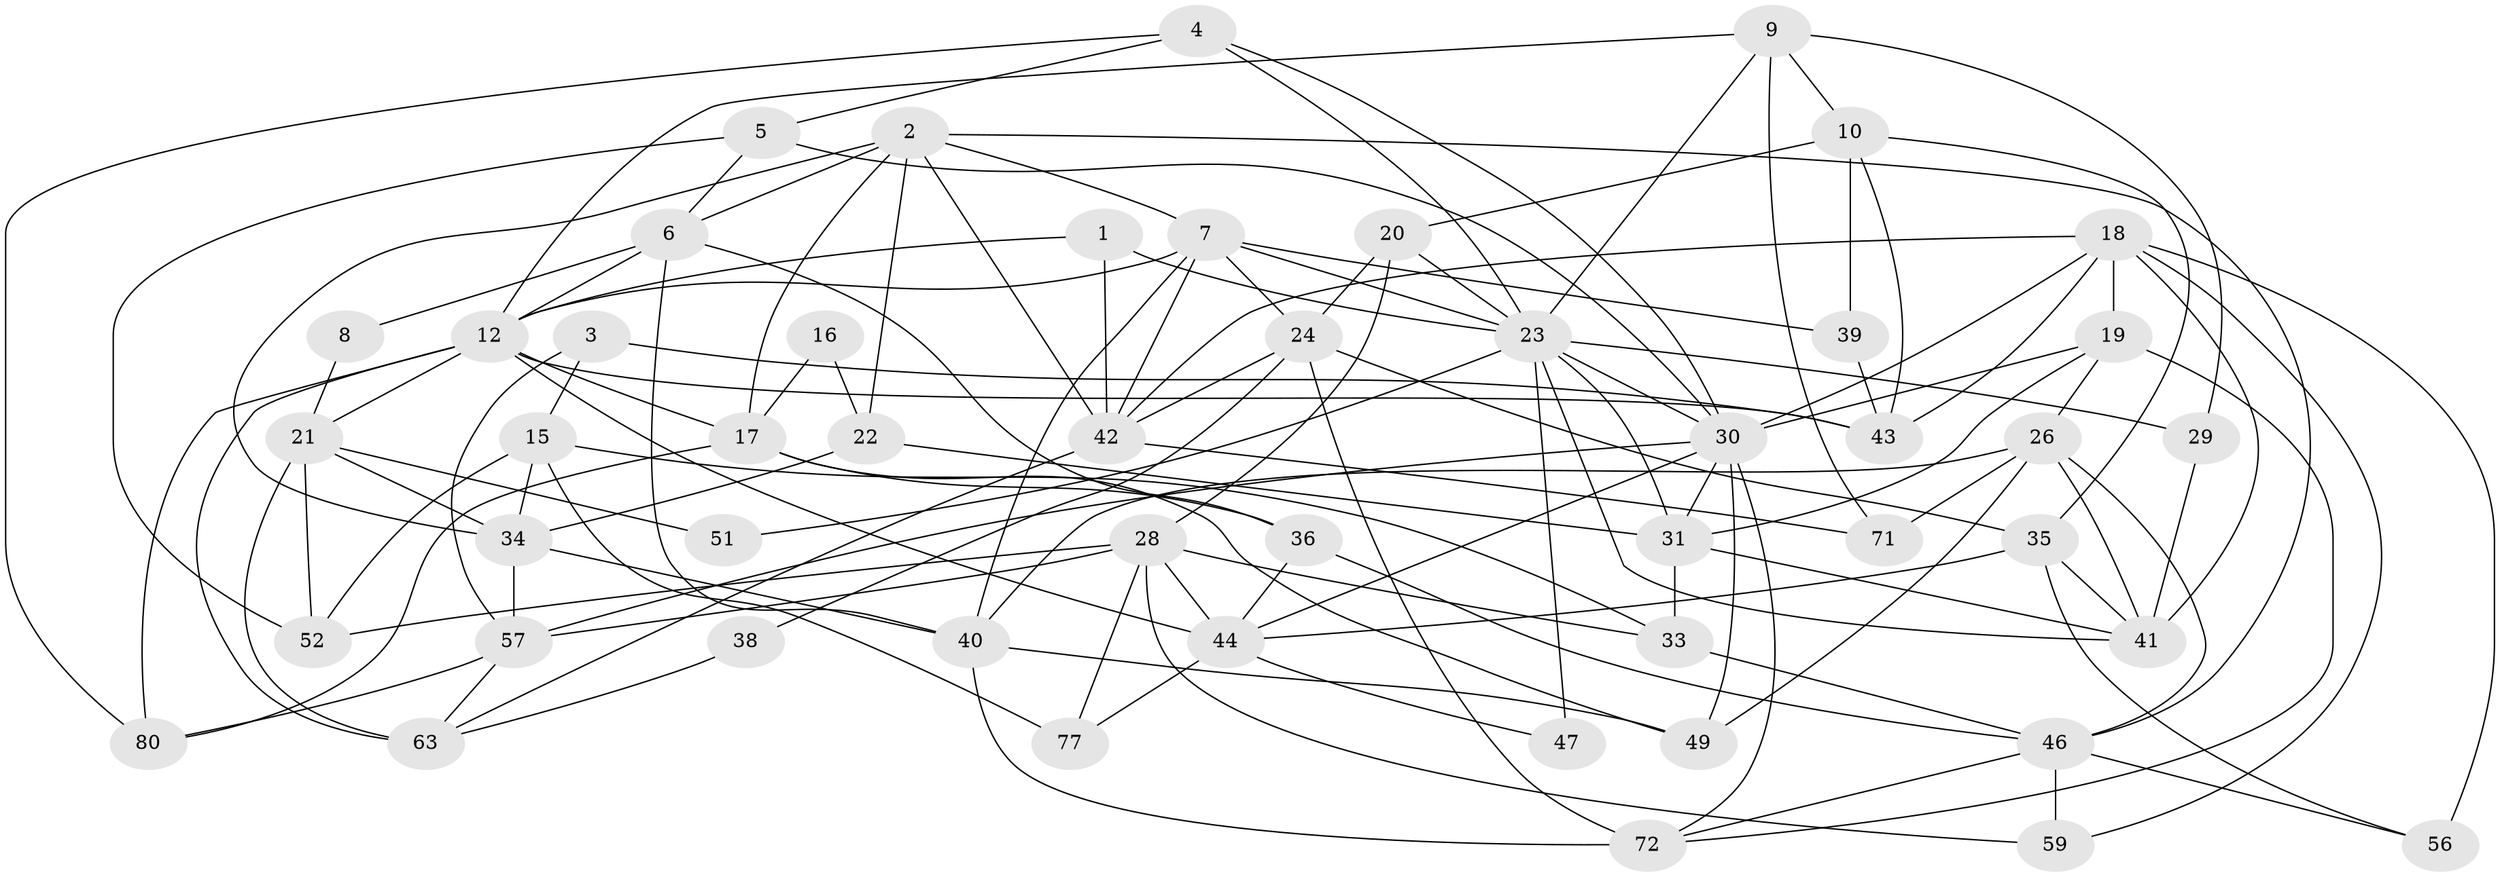 // Generated by graph-tools (version 1.1) at 2025/52/02/27/25 19:52:01]
// undirected, 50 vertices, 125 edges
graph export_dot {
graph [start="1"]
  node [color=gray90,style=filled];
  1;
  2 [super="+73"];
  3 [super="+69"];
  4 [super="+64"];
  5 [super="+55"];
  6 [super="+14"];
  7 [super="+37"];
  8;
  9 [super="+11"];
  10;
  12 [super="+13"];
  15 [super="+25"];
  16;
  17 [super="+27"];
  18 [super="+75"];
  19 [super="+60"];
  20;
  21 [super="+74"];
  22 [super="+61"];
  23 [super="+45"];
  24 [super="+79"];
  26 [super="+32"];
  28 [super="+62"];
  29;
  30 [super="+53"];
  31 [super="+58"];
  33;
  34 [super="+54"];
  35;
  36 [super="+76"];
  38;
  39;
  40 [super="+50"];
  41 [super="+67"];
  42 [super="+48"];
  43 [super="+68"];
  44 [super="+65"];
  46 [super="+70"];
  47;
  49 [super="+66"];
  51;
  52;
  56;
  57;
  59;
  63;
  71;
  72 [super="+78"];
  77;
  80;
  1 -- 42;
  1 -- 23;
  1 -- 12;
  2 -- 6;
  2 -- 17 [weight=2];
  2 -- 42;
  2 -- 22;
  2 -- 46;
  2 -- 34;
  2 -- 7;
  3 -- 15;
  3 -- 57;
  3 -- 43 [weight=2];
  4 -- 30;
  4 -- 80;
  4 -- 23;
  4 -- 5;
  5 -- 6;
  5 -- 52;
  5 -- 30;
  6 -- 12;
  6 -- 8;
  6 -- 36;
  6 -- 40;
  7 -- 42;
  7 -- 12;
  7 -- 39;
  7 -- 23;
  7 -- 24;
  7 -- 40;
  8 -- 21;
  9 -- 71 [weight=2];
  9 -- 12;
  9 -- 10;
  9 -- 29;
  9 -- 23;
  10 -- 20;
  10 -- 35;
  10 -- 39;
  10 -- 43;
  12 -- 63 [weight=2];
  12 -- 17;
  12 -- 43;
  12 -- 44;
  12 -- 80;
  12 -- 21;
  15 -- 77;
  15 -- 33;
  15 -- 52;
  15 -- 34;
  16 -- 22;
  16 -- 17;
  17 -- 49;
  17 -- 80;
  17 -- 36;
  18 -- 41;
  18 -- 56;
  18 -- 59;
  18 -- 30;
  18 -- 19;
  18 -- 43;
  18 -- 42;
  19 -- 31;
  19 -- 30;
  19 -- 26;
  19 -- 72;
  20 -- 28;
  20 -- 23;
  20 -- 24;
  21 -- 63;
  21 -- 52;
  21 -- 51;
  21 -- 34;
  22 -- 34;
  22 -- 31;
  23 -- 29;
  23 -- 31;
  23 -- 51;
  23 -- 30;
  23 -- 47;
  23 -- 41;
  24 -- 35;
  24 -- 38;
  24 -- 72 [weight=2];
  24 -- 42;
  26 -- 49;
  26 -- 71;
  26 -- 46;
  26 -- 41;
  26 -- 40;
  28 -- 44;
  28 -- 52;
  28 -- 57;
  28 -- 33;
  28 -- 59;
  28 -- 77;
  29 -- 41;
  30 -- 57;
  30 -- 49;
  30 -- 72;
  30 -- 31;
  30 -- 44;
  31 -- 33;
  31 -- 41;
  33 -- 46;
  34 -- 57;
  34 -- 40;
  35 -- 44;
  35 -- 41;
  35 -- 56;
  36 -- 46;
  36 -- 44;
  38 -- 63;
  39 -- 43;
  40 -- 49;
  40 -- 72;
  42 -- 71;
  42 -- 63;
  44 -- 77;
  44 -- 47;
  46 -- 59;
  46 -- 56;
  46 -- 72;
  57 -- 63;
  57 -- 80;
}
